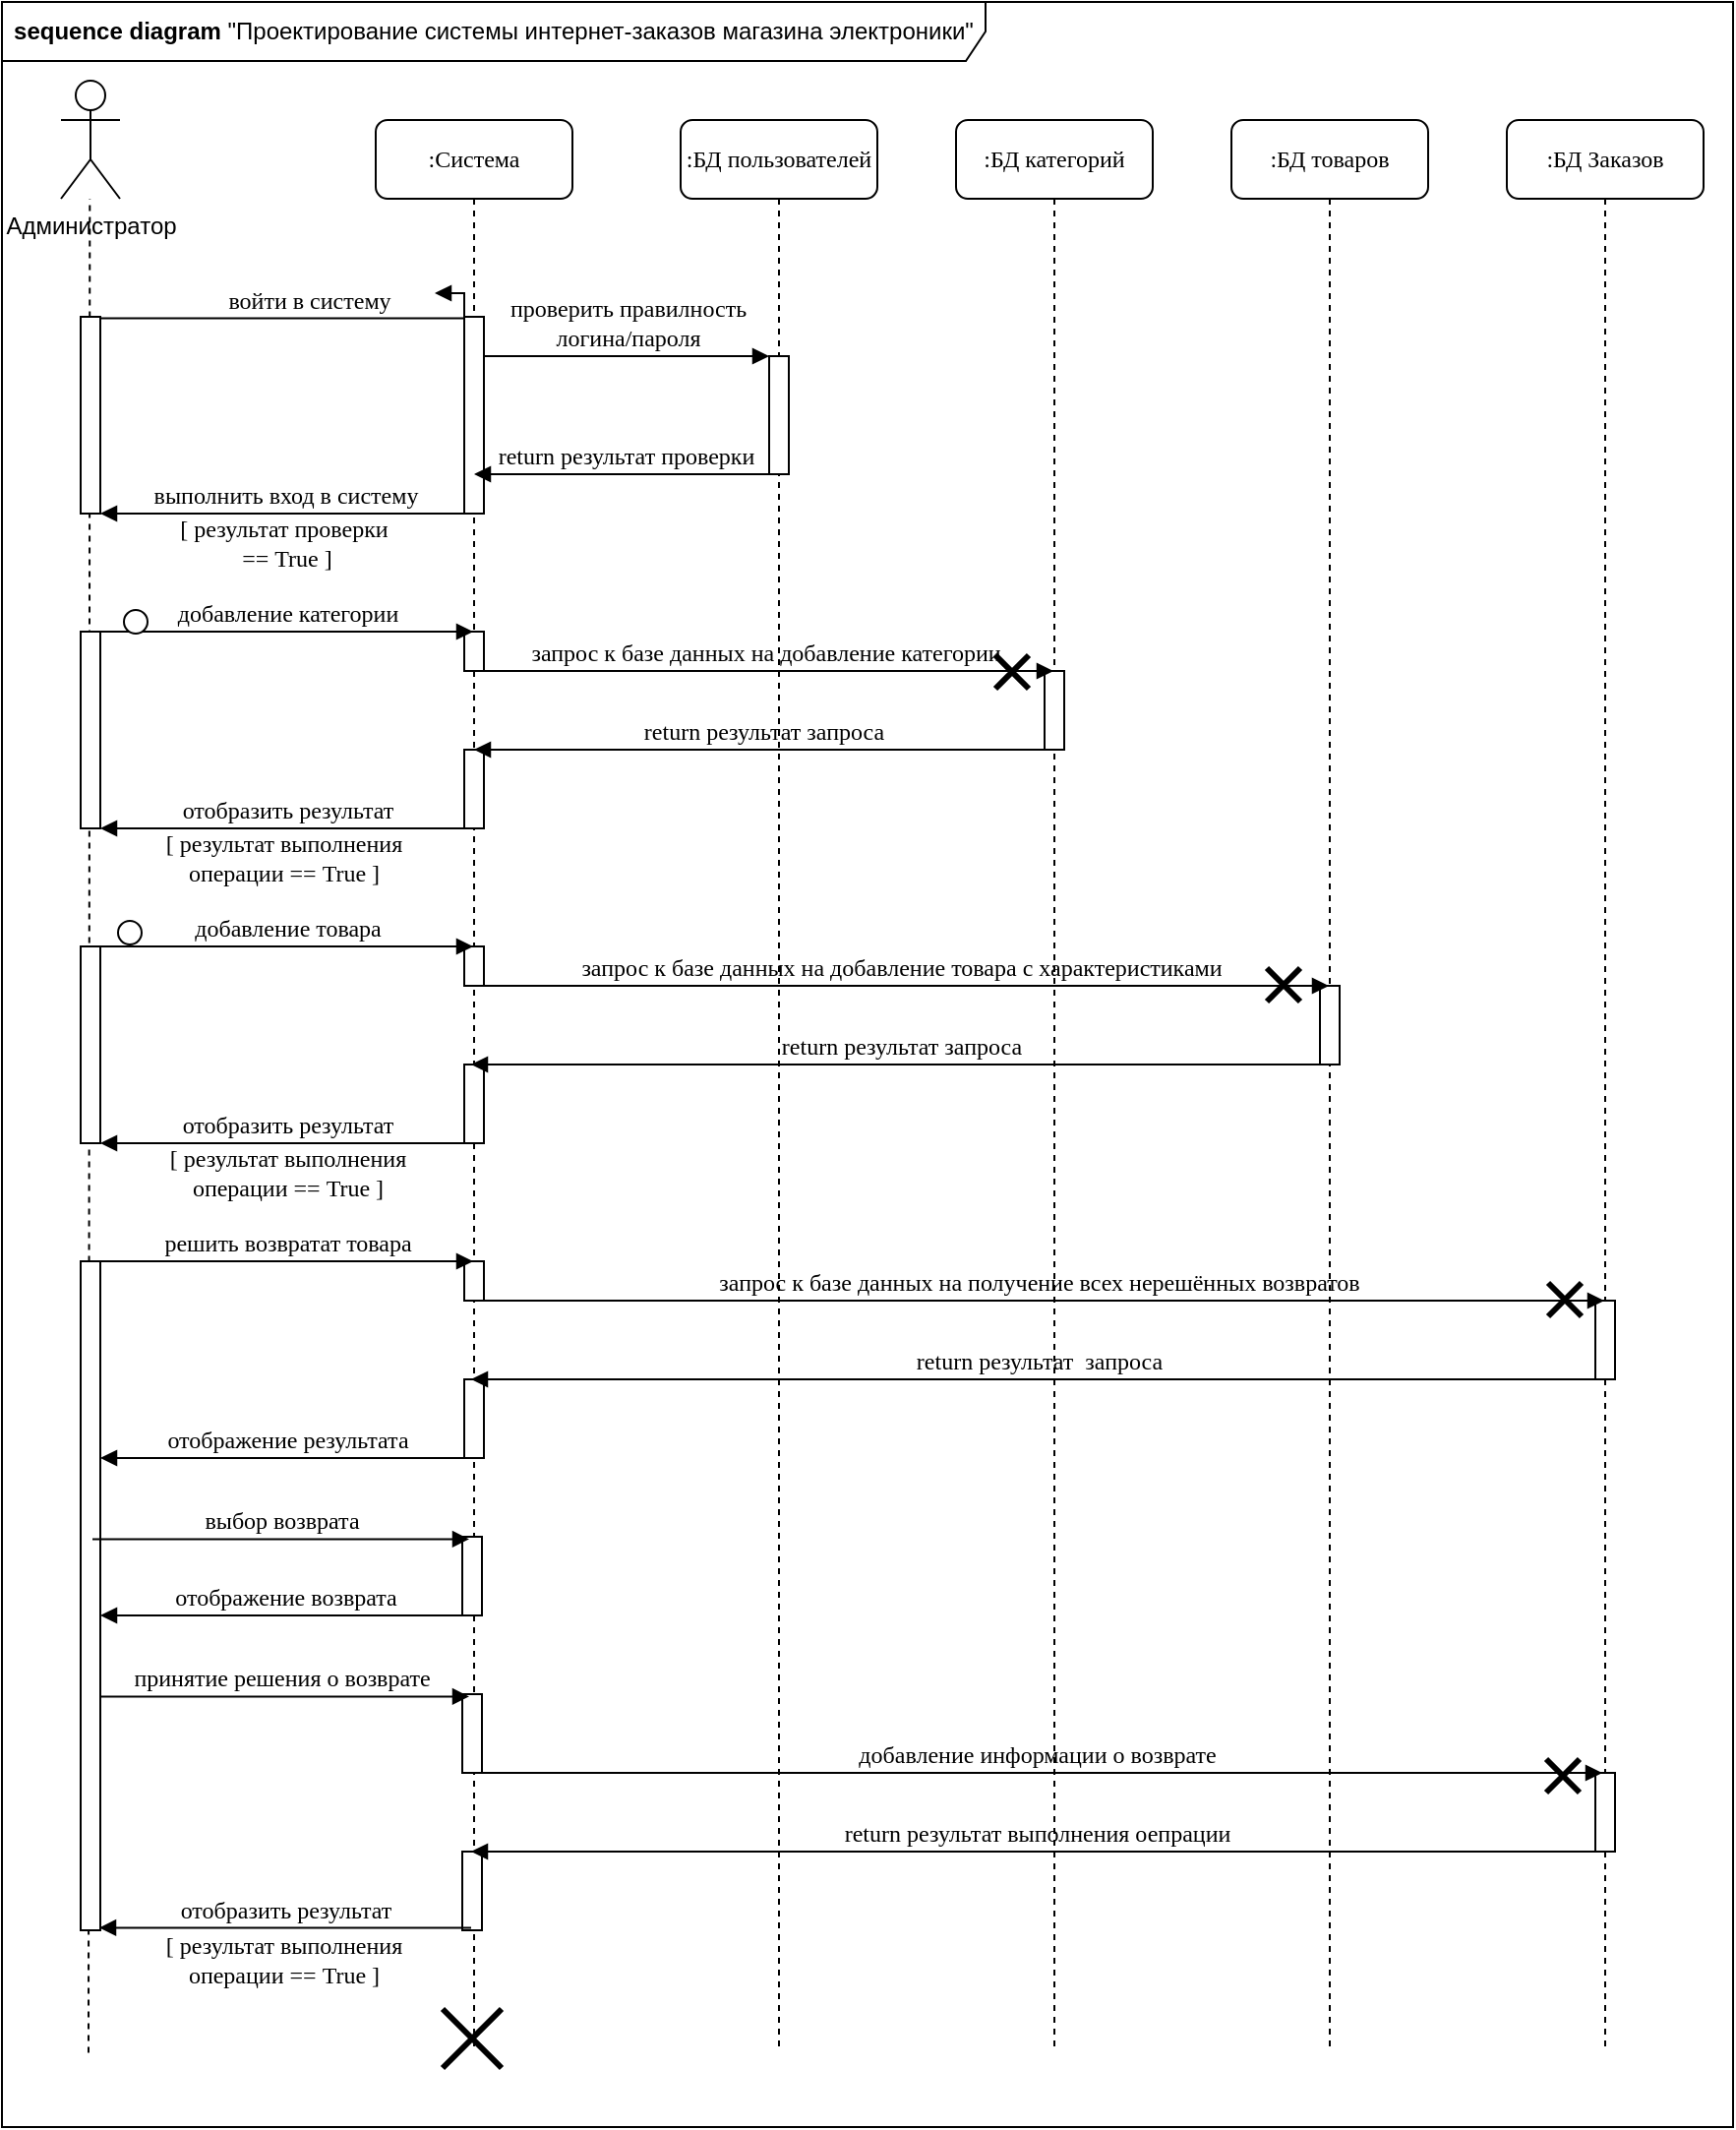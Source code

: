 <mxfile version="12.9.10" type="github">
  <diagram id="oVIxdxJxopVWfWYeocZR" name="Page-1">
    <mxGraphModel dx="969" dy="491" grid="1" gridSize="10" guides="1" tooltips="1" connect="1" arrows="1" fold="1" page="1" pageScale="1" pageWidth="1169" pageHeight="827" math="0" shadow="0">
      <root>
        <mxCell id="0" />
        <mxCell id="1" parent="0" />
        <mxCell id="8eUQbEYo9qWNAHGdR6pD-3" value="&lt;b&gt;sequence diagram&lt;/b&gt;&amp;nbsp;&quot;Проектирование системы интернет-заказов магазина электроники&quot;" style="shape=umlFrame;whiteSpace=wrap;html=1;width=500;height=30;" vertex="1" parent="1">
          <mxGeometry x="40" y="40" width="880" height="1080" as="geometry" />
        </mxCell>
        <mxCell id="8eUQbEYo9qWNAHGdR6pD-4" value=":Система" style="shape=umlLifeline;perimeter=lifelinePerimeter;whiteSpace=wrap;html=1;container=1;collapsible=0;recursiveResize=0;outlineConnect=0;rounded=1;shadow=0;comic=0;labelBackgroundColor=none;strokeWidth=1;fontFamily=Verdana;fontSize=12;align=center;" vertex="1" parent="1">
          <mxGeometry x="230" y="100" width="100" height="980" as="geometry" />
        </mxCell>
        <mxCell id="8eUQbEYo9qWNAHGdR6pD-5" value="" style="html=1;points=[];perimeter=orthogonalPerimeter;rounded=0;shadow=0;comic=0;labelBackgroundColor=none;strokeWidth=1;fontFamily=Verdana;fontSize=12;align=center;" vertex="1" parent="8eUQbEYo9qWNAHGdR6pD-4">
          <mxGeometry x="45" y="100" width="10" height="100" as="geometry" />
        </mxCell>
        <mxCell id="8eUQbEYo9qWNAHGdR6pD-6" value="" style="html=1;points=[];perimeter=orthogonalPerimeter;rounded=0;shadow=0;comic=0;labelBackgroundColor=none;strokeWidth=1;fontFamily=Verdana;fontSize=12;align=center;" vertex="1" parent="8eUQbEYo9qWNAHGdR6pD-4">
          <mxGeometry x="45" y="260" width="10" height="20" as="geometry" />
        </mxCell>
        <mxCell id="8eUQbEYo9qWNAHGdR6pD-7" value="" style="html=1;points=[];perimeter=orthogonalPerimeter;rounded=0;shadow=0;comic=0;labelBackgroundColor=none;strokeWidth=1;fontFamily=Verdana;fontSize=12;align=center;" vertex="1" parent="8eUQbEYo9qWNAHGdR6pD-4">
          <mxGeometry x="45" y="320" width="10" height="40" as="geometry" />
        </mxCell>
        <mxCell id="8eUQbEYo9qWNAHGdR6pD-8" value="" style="html=1;points=[];perimeter=orthogonalPerimeter;rounded=0;shadow=0;comic=0;labelBackgroundColor=none;strokeWidth=1;fontFamily=Verdana;fontSize=12;align=center;" vertex="1" parent="8eUQbEYo9qWNAHGdR6pD-4">
          <mxGeometry x="44" y="720" width="10" height="40" as="geometry" />
        </mxCell>
        <mxCell id="8eUQbEYo9qWNAHGdR6pD-12" value="" style="html=1;points=[];perimeter=orthogonalPerimeter;rounded=0;shadow=0;comic=0;labelBackgroundColor=none;strokeWidth=1;fontFamily=Verdana;fontSize=12;align=center;" vertex="1" parent="8eUQbEYo9qWNAHGdR6pD-4">
          <mxGeometry x="44" y="800" width="10" height="40" as="geometry" />
        </mxCell>
        <mxCell id="8eUQbEYo9qWNAHGdR6pD-13" value="принятие решения о возврате" style="html=1;verticalAlign=bottom;endArrow=block;labelBackgroundColor=none;fontFamily=Verdana;fontSize=12;elbow=vertical;exitX=0.7;exitY=0.706;exitDx=0;exitDy=0;exitPerimeter=0;" edge="1" parent="8eUQbEYo9qWNAHGdR6pD-4">
          <mxGeometry relative="1" as="geometry">
            <mxPoint x="-144.0" y="801.2" as="sourcePoint" />
            <mxPoint x="47.5" y="801.2" as="targetPoint" />
            <Array as="points" />
          </mxGeometry>
        </mxCell>
        <mxCell id="8eUQbEYo9qWNAHGdR6pD-14" value="" style="html=1;points=[];perimeter=orthogonalPerimeter;rounded=0;shadow=0;comic=0;labelBackgroundColor=none;strokeWidth=1;fontFamily=Verdana;fontSize=12;align=center;" vertex="1" parent="8eUQbEYo9qWNAHGdR6pD-4">
          <mxGeometry x="44" y="880" width="10" height="40" as="geometry" />
        </mxCell>
        <mxCell id="8eUQbEYo9qWNAHGdR6pD-83" value="" style="shape=umlDestroy;whiteSpace=wrap;html=1;strokeWidth=3;" vertex="1" parent="8eUQbEYo9qWNAHGdR6pD-4">
          <mxGeometry x="34" y="960" width="30" height="30" as="geometry" />
        </mxCell>
        <mxCell id="8eUQbEYo9qWNAHGdR6pD-15" value=":БД пользователей" style="shape=umlLifeline;perimeter=lifelinePerimeter;whiteSpace=wrap;html=1;container=1;collapsible=0;recursiveResize=0;outlineConnect=0;rounded=1;shadow=0;comic=0;labelBackgroundColor=none;strokeWidth=1;fontFamily=Verdana;fontSize=12;align=center;" vertex="1" parent="1">
          <mxGeometry x="385" y="100" width="100" height="980" as="geometry" />
        </mxCell>
        <mxCell id="8eUQbEYo9qWNAHGdR6pD-16" value="" style="html=1;points=[];perimeter=orthogonalPerimeter;rounded=0;shadow=0;comic=0;labelBackgroundColor=none;strokeWidth=1;fontFamily=Verdana;fontSize=12;align=center;" vertex="1" parent="8eUQbEYo9qWNAHGdR6pD-15">
          <mxGeometry x="45" y="120" width="10" height="60" as="geometry" />
        </mxCell>
        <mxCell id="8eUQbEYo9qWNAHGdR6pD-17" value=":БД категорий" style="shape=umlLifeline;perimeter=lifelinePerimeter;whiteSpace=wrap;html=1;container=1;collapsible=0;recursiveResize=0;outlineConnect=0;rounded=1;shadow=0;comic=0;labelBackgroundColor=none;strokeWidth=1;fontFamily=Verdana;fontSize=12;align=center;" vertex="1" parent="1">
          <mxGeometry x="525" y="100" width="100" height="980" as="geometry" />
        </mxCell>
        <mxCell id="8eUQbEYo9qWNAHGdR6pD-18" value="" style="html=1;points=[];perimeter=orthogonalPerimeter;rounded=0;shadow=0;comic=0;labelBackgroundColor=none;strokeWidth=1;fontFamily=Verdana;fontSize=12;align=center;" vertex="1" parent="8eUQbEYo9qWNAHGdR6pD-17">
          <mxGeometry x="45" y="280" width="10" height="40" as="geometry" />
        </mxCell>
        <mxCell id="8eUQbEYo9qWNAHGdR6pD-19" value=":БД товаров" style="shape=umlLifeline;perimeter=lifelinePerimeter;whiteSpace=wrap;html=1;container=1;collapsible=0;recursiveResize=0;outlineConnect=0;rounded=1;shadow=0;comic=0;labelBackgroundColor=none;strokeWidth=1;fontFamily=Verdana;fontSize=12;align=center;" vertex="1" parent="1">
          <mxGeometry x="665" y="100" width="100" height="980" as="geometry" />
        </mxCell>
        <mxCell id="8eUQbEYo9qWNAHGdR6pD-20" value="" style="html=1;points=[];perimeter=orthogonalPerimeter;rounded=0;shadow=0;comic=0;labelBackgroundColor=none;strokeWidth=1;fontFamily=Verdana;fontSize=12;align=center;" vertex="1" parent="8eUQbEYo9qWNAHGdR6pD-19">
          <mxGeometry x="45" y="440" width="10" height="40" as="geometry" />
        </mxCell>
        <mxCell id="8eUQbEYo9qWNAHGdR6pD-21" value=":БД Заказов" style="shape=umlLifeline;perimeter=lifelinePerimeter;whiteSpace=wrap;html=1;container=1;collapsible=0;recursiveResize=0;outlineConnect=0;rounded=1;shadow=0;comic=0;labelBackgroundColor=none;strokeWidth=1;fontFamily=Verdana;fontSize=12;align=center;" vertex="1" parent="1">
          <mxGeometry x="805" y="100" width="100" height="980" as="geometry" />
        </mxCell>
        <mxCell id="8eUQbEYo9qWNAHGdR6pD-23" value="" style="html=1;points=[];perimeter=orthogonalPerimeter;rounded=0;shadow=0;comic=0;labelBackgroundColor=none;strokeWidth=1;fontFamily=Verdana;fontSize=12;align=center;" vertex="1" parent="8eUQbEYo9qWNAHGdR6pD-21">
          <mxGeometry x="45" y="840" width="10" height="40" as="geometry" />
        </mxCell>
        <mxCell id="8eUQbEYo9qWNAHGdR6pD-24" value="войти в систему" style="html=1;verticalAlign=bottom;endArrow=block;labelBackgroundColor=none;fontFamily=Verdana;fontSize=12;elbow=vertical;rounded=0;edgeStyle=orthogonalEdgeStyle;exitX=1.04;exitY=0.008;exitDx=0;exitDy=0;exitPerimeter=0;" edge="1" parent="1" source="8eUQbEYo9qWNAHGdR6pD-30">
          <mxGeometry relative="1" as="geometry">
            <mxPoint x="205" y="210" as="sourcePoint" />
            <mxPoint x="260" y="188" as="targetPoint" />
            <Array as="points">
              <mxPoint x="275" y="201" />
              <mxPoint x="275" y="188" />
            </Array>
          </mxGeometry>
        </mxCell>
        <mxCell id="8eUQbEYo9qWNAHGdR6pD-25" value="проверить правилность&lt;br&gt;логина/пароля" style="html=1;verticalAlign=bottom;endArrow=block;entryX=0;entryY=0;labelBackgroundColor=none;fontFamily=Verdana;fontSize=12;edgeStyle=elbowEdgeStyle;elbow=vertical;" edge="1" parent="1" source="8eUQbEYo9qWNAHGdR6pD-5" target="8eUQbEYo9qWNAHGdR6pD-16">
          <mxGeometry relative="1" as="geometry">
            <mxPoint x="355" y="220" as="sourcePoint" />
          </mxGeometry>
        </mxCell>
        <mxCell id="8eUQbEYo9qWNAHGdR6pD-26" value="Администратор" style="shape=umlActor;verticalLabelPosition=bottom;labelBackgroundColor=#ffffff;verticalAlign=top;html=1;outlineConnect=0;" vertex="1" parent="1">
          <mxGeometry x="70" y="80" width="30" height="60" as="geometry" />
        </mxCell>
        <mxCell id="8eUQbEYo9qWNAHGdR6pD-27" value="return результат проверки" style="html=1;verticalAlign=bottom;endArrow=block;labelBackgroundColor=none;fontFamily=Verdana;fontSize=12;edgeStyle=elbowEdgeStyle;elbow=vertical;" edge="1" parent="1" source="8eUQbEYo9qWNAHGdR6pD-15" target="8eUQbEYo9qWNAHGdR6pD-4">
          <mxGeometry relative="1" as="geometry">
            <mxPoint x="290" y="229.69" as="sourcePoint" />
            <mxPoint x="440" y="230" as="targetPoint" />
            <Array as="points">
              <mxPoint x="360" y="280" />
            </Array>
          </mxGeometry>
        </mxCell>
        <mxCell id="8eUQbEYo9qWNAHGdR6pD-28" value="выполнить вход в систему" style="html=1;verticalAlign=bottom;endArrow=block;labelBackgroundColor=none;fontFamily=Verdana;fontSize=12;elbow=vertical;" edge="1" parent="1" target="8eUQbEYo9qWNAHGdR6pD-30">
          <mxGeometry relative="1" as="geometry">
            <mxPoint x="278.5" y="300" as="sourcePoint" />
            <mxPoint x="86" y="302" as="targetPoint" />
          </mxGeometry>
        </mxCell>
        <mxCell id="8eUQbEYo9qWNAHGdR6pD-29" value="" style="endArrow=none;dashed=1;html=1;strokeColor=#000000;exitX=0.05;exitY=0.965;exitDx=0;exitDy=0;exitPerimeter=0;" edge="1" parent="1" source="8eUQbEYo9qWNAHGdR6pD-3">
          <mxGeometry width="50" height="50" relative="1" as="geometry">
            <mxPoint x="84" y="1038" as="sourcePoint" />
            <mxPoint x="84.66" y="140" as="targetPoint" />
          </mxGeometry>
        </mxCell>
        <mxCell id="8eUQbEYo9qWNAHGdR6pD-30" value="" style="html=1;points=[];perimeter=orthogonalPerimeter;rounded=0;shadow=0;comic=0;labelBackgroundColor=none;strokeWidth=1;fontFamily=Verdana;fontSize=12;align=center;" vertex="1" parent="1">
          <mxGeometry x="80" y="200" width="10" height="100" as="geometry" />
        </mxCell>
        <mxCell id="8eUQbEYo9qWNAHGdR6pD-31" value="" style="html=1;points=[];perimeter=orthogonalPerimeter;rounded=0;shadow=0;comic=0;labelBackgroundColor=none;strokeWidth=1;fontFamily=Verdana;fontSize=12;align=center;" vertex="1" parent="1">
          <mxGeometry x="80" y="360" width="10" height="100" as="geometry" />
        </mxCell>
        <mxCell id="8eUQbEYo9qWNAHGdR6pD-32" value="добавление категории" style="html=1;verticalAlign=bottom;endArrow=block;labelBackgroundColor=none;fontFamily=Verdana;fontSize=12;elbow=vertical;exitX=1;exitY=0;exitDx=0;exitDy=0;exitPerimeter=0;" edge="1" parent="1" source="8eUQbEYo9qWNAHGdR6pD-31" target="8eUQbEYo9qWNAHGdR6pD-4">
          <mxGeometry relative="1" as="geometry">
            <mxPoint x="100" y="380" as="sourcePoint" />
            <mxPoint x="584.5" y="410" as="targetPoint" />
            <Array as="points" />
          </mxGeometry>
        </mxCell>
        <mxCell id="8eUQbEYo9qWNAHGdR6pD-33" value="запрос к базе данных на добавление категории&lt;span style=&quot;font-family: monospace ; font-size: 0px&quot;&gt;%3CmxGraphModel%3E%3Croot%3E%3CmxCell%20id%3D%220%22%2F%3E%3CmxCell%20id%3D%221%22%20parent%3D%220%22%2F%3E%3CmxCell%20id%3D%222%22%20value%3D%22%D0%BF%D0%BE%D0%B8%D1%81%D0%BA%20%D0%BF%D0%BE%20%D1%85%D0%B0%D1%80%D0%B0%D0%BA%D1%82%D0%B5%D1%80%D0%B8%D1%81%D1%82%D0%B8%D0%BA%D0%B0%D0%BC%22%20style%3D%22html%3D1%3BverticalAlign%3Dbottom%3BendArrow%3Dblock%3BlabelBackgroundColor%3Dnone%3BfontFamily%3DVerdana%3BfontSize%3D12%3Belbow%3Dvertical%3BexitX%3D1%3BexitY%3D0%3BexitDx%3D0%3BexitDy%3D0%3BexitPerimeter%3D0%3B%22%20edge%3D%221%22%20parent%3D%221%22%3E%3CmxGeometry%20relative%3D%221%22%20as%3D%22geometry%22%3E%3CmxPoint%20x%3D%2250%22%20y%3D%22360%22%20as%3D%22sourcePoint%22%2F%3E%3CmxPoint%20x%3D%22239.5%22%20y%3D%22360%22%20as%3D%22targetPoint%22%2F%3E%3CArray%20as%3D%22points%22%2F%3E%3C%2FmxGeometry%3E%3C%2FmxCell%3E%3C%2Froot%3E%3C%2FmxGraphModel%3E&lt;/span&gt;" style="html=1;verticalAlign=bottom;endArrow=block;labelBackgroundColor=none;fontFamily=Verdana;fontSize=12;elbow=vertical;" edge="1" parent="1" source="8eUQbEYo9qWNAHGdR6pD-4" target="8eUQbEYo9qWNAHGdR6pD-17">
          <mxGeometry relative="1" as="geometry">
            <mxPoint x="310" y="370" as="sourcePoint" />
            <mxPoint x="499.5" y="370" as="targetPoint" />
            <Array as="points">
              <mxPoint x="510" y="380" />
            </Array>
          </mxGeometry>
        </mxCell>
        <mxCell id="8eUQbEYo9qWNAHGdR6pD-34" value="return результат запроса" style="html=1;verticalAlign=bottom;endArrow=block;labelBackgroundColor=none;fontFamily=Verdana;fontSize=12;elbow=vertical;" edge="1" parent="1" source="8eUQbEYo9qWNAHGdR6pD-17" target="8eUQbEYo9qWNAHGdR6pD-4">
          <mxGeometry relative="1" as="geometry">
            <mxPoint x="289.667" y="390" as="sourcePoint" />
            <mxPoint x="724.5" y="390" as="targetPoint" />
            <Array as="points">
              <mxPoint x="530" y="420" />
            </Array>
          </mxGeometry>
        </mxCell>
        <mxCell id="8eUQbEYo9qWNAHGdR6pD-35" value="отобразить результат" style="html=1;verticalAlign=bottom;endArrow=block;labelBackgroundColor=none;fontFamily=Verdana;fontSize=12;elbow=vertical;" edge="1" parent="1" source="8eUQbEYo9qWNAHGdR6pD-4" target="8eUQbEYo9qWNAHGdR6pD-31">
          <mxGeometry relative="1" as="geometry">
            <mxPoint x="90" y="470" as="sourcePoint" />
            <mxPoint x="85" y="450" as="targetPoint" />
            <Array as="points">
              <mxPoint x="190" y="460" />
            </Array>
          </mxGeometry>
        </mxCell>
        <mxCell id="8eUQbEYo9qWNAHGdR6pD-36" value="" style="html=1;points=[];perimeter=orthogonalPerimeter;rounded=0;shadow=0;comic=0;labelBackgroundColor=none;strokeWidth=1;fontFamily=Verdana;fontSize=12;align=center;" vertex="1" parent="1">
          <mxGeometry x="275" y="520" width="10" height="20" as="geometry" />
        </mxCell>
        <mxCell id="8eUQbEYo9qWNAHGdR6pD-37" value="" style="html=1;points=[];perimeter=orthogonalPerimeter;rounded=0;shadow=0;comic=0;labelBackgroundColor=none;strokeWidth=1;fontFamily=Verdana;fontSize=12;align=center;" vertex="1" parent="1">
          <mxGeometry x="275" y="580" width="10" height="40" as="geometry" />
        </mxCell>
        <mxCell id="8eUQbEYo9qWNAHGdR6pD-38" value="" style="html=1;points=[];perimeter=orthogonalPerimeter;rounded=0;shadow=0;comic=0;labelBackgroundColor=none;strokeWidth=1;fontFamily=Verdana;fontSize=12;align=center;" vertex="1" parent="1">
          <mxGeometry x="80" y="520" width="10" height="100" as="geometry" />
        </mxCell>
        <mxCell id="8eUQbEYo9qWNAHGdR6pD-39" value="добавление товара" style="html=1;verticalAlign=bottom;endArrow=block;labelBackgroundColor=none;fontFamily=Verdana;fontSize=12;elbow=vertical;exitX=1;exitY=0;exitDx=0;exitDy=0;exitPerimeter=0;" edge="1" parent="1" source="8eUQbEYo9qWNAHGdR6pD-38">
          <mxGeometry relative="1" as="geometry">
            <mxPoint x="100" y="540" as="sourcePoint" />
            <mxPoint x="279.5" y="520" as="targetPoint" />
            <Array as="points" />
          </mxGeometry>
        </mxCell>
        <mxCell id="8eUQbEYo9qWNAHGdR6pD-40" value="запрос к базе данных на добавление товара с характеристиками&lt;span style=&quot;font-family: monospace ; font-size: 0px&quot;&gt;% на товар 3CmxGraphModel%3E%3Croot%3E%3CmxCell%20id%3D%220%22%2F%3E%3CmxCell%20id%3D%221%22%20parent%3D%220%22%2F%3E%3CmxCell%20id%3D%222%22%20value%3D%22%D0%BF%D0%BE%D0%B8%D1%81%D0%BA%20%D0%BF%D0%BE%20%D1%85%D0%B0%D1%80%D0%B0%D0%BA%D1%82%D0%B5%D1%80%D0%B8%D1%81%D1%82%D0%B8%D0%BA%D0%B0%D0%BC%22%20style%3D%22html%3D1%3BverticalAlign%3Dbottom%3BendArrow%3Dblock%3BlabelBackgroundColor%3Dnone%3BfontFamily%3DVerdana%3BfontSize%3D12%3Belbow%3Dvertical%3BexitX%3D1%3BexitY%3D0%3BexitDx%3D0%3BexitDy%3D0%3BexitPerimeter%3D0%3B%22%20edge%3D%221%22%20parent%3D%221%22%3E%3CmxGeometry%20relative%3D%221%22%20as%3D%22geometry%22%3E%3CmxPoint%20x%3D%2250%22%20y%3D%22360%22%20as%3D%22sourcePoint%22%2F%3E%3CmxPoint%20x%3D%22239.5%22%20y%3D%22360%22%20as%3D%22targetPoint%22%2F%3E%3CArray%20as%3D%22points%22%2F%3E%3C%2FmxGeometry%3E%3C%2FmxCell%3E%3C%2Froot%3E%3C%2FmxGraphModel%3E п&lt;/span&gt;" style="html=1;verticalAlign=bottom;endArrow=block;labelBackgroundColor=none;fontFamily=Verdana;fontSize=12;elbow=vertical;" edge="1" parent="1" target="8eUQbEYo9qWNAHGdR6pD-19">
          <mxGeometry relative="1" as="geometry">
            <mxPoint x="278.5" y="540" as="sourcePoint" />
            <mxPoint x="574.5" y="540" as="targetPoint" />
            <Array as="points">
              <mxPoint x="510" y="540" />
            </Array>
          </mxGeometry>
        </mxCell>
        <mxCell id="8eUQbEYo9qWNAHGdR6pD-41" value="return результат запроса" style="html=1;verticalAlign=bottom;endArrow=block;labelBackgroundColor=none;fontFamily=Verdana;fontSize=12;elbow=vertical;" edge="1" parent="1" source="8eUQbEYo9qWNAHGdR6pD-19">
          <mxGeometry relative="1" as="geometry">
            <mxPoint x="574.5" y="580" as="sourcePoint" />
            <mxPoint x="278.5" y="580" as="targetPoint" />
            <Array as="points">
              <mxPoint x="530" y="580" />
            </Array>
          </mxGeometry>
        </mxCell>
        <mxCell id="8eUQbEYo9qWNAHGdR6pD-42" value="отобразить результат" style="html=1;verticalAlign=bottom;endArrow=block;labelBackgroundColor=none;fontFamily=Verdana;fontSize=12;elbow=vertical;" edge="1" parent="1" target="8eUQbEYo9qWNAHGdR6pD-38">
          <mxGeometry relative="1" as="geometry">
            <mxPoint x="279.5" y="620" as="sourcePoint" />
            <mxPoint x="85" y="610" as="targetPoint" />
            <Array as="points">
              <mxPoint x="190" y="620" />
            </Array>
          </mxGeometry>
        </mxCell>
        <mxCell id="8eUQbEYo9qWNAHGdR6pD-50" value="" style="shape=umlDestroy;whiteSpace=wrap;html=1;strokeWidth=3;" vertex="1" parent="1">
          <mxGeometry x="545" y="372" width="17" height="17" as="geometry" />
        </mxCell>
        <mxCell id="8eUQbEYo9qWNAHGdR6pD-51" value="" style="shape=umlDestroy;whiteSpace=wrap;html=1;strokeWidth=3;" vertex="1" parent="1">
          <mxGeometry x="683" y="531" width="17" height="17" as="geometry" />
        </mxCell>
        <mxCell id="8eUQbEYo9qWNAHGdR6pD-53" value="" style="ellipse;html=1;shape=startState;fillColor=#FFFFFF;strokeColor=#000000;" vertex="1" parent="1">
          <mxGeometry x="95" y="503" width="20" height="20" as="geometry" />
        </mxCell>
        <mxCell id="8eUQbEYo9qWNAHGdR6pD-54" value="" style="ellipse;html=1;shape=startState;fillColor=#FFFFFF;strokeColor=#000000;" vertex="1" parent="1">
          <mxGeometry x="98" y="345" width="20" height="20" as="geometry" />
        </mxCell>
        <mxCell id="8eUQbEYo9qWNAHGdR6pD-65" value="" style="html=1;points=[];perimeter=orthogonalPerimeter;rounded=0;shadow=0;comic=0;labelBackgroundColor=none;strokeWidth=1;fontFamily=Verdana;fontSize=12;align=center;" vertex="1" parent="1">
          <mxGeometry x="850" y="700" width="10" height="40" as="geometry" />
        </mxCell>
        <mxCell id="8eUQbEYo9qWNAHGdR6pD-66" value="" style="html=1;points=[];perimeter=orthogonalPerimeter;rounded=0;shadow=0;comic=0;labelBackgroundColor=none;strokeWidth=1;fontFamily=Verdana;fontSize=12;align=center;" vertex="1" parent="1">
          <mxGeometry x="275" y="680" width="10" height="20" as="geometry" />
        </mxCell>
        <mxCell id="8eUQbEYo9qWNAHGdR6pD-67" value="" style="html=1;points=[];perimeter=orthogonalPerimeter;rounded=0;shadow=0;comic=0;labelBackgroundColor=none;strokeWidth=1;fontFamily=Verdana;fontSize=12;align=center;" vertex="1" parent="1">
          <mxGeometry x="275" y="740" width="10" height="40" as="geometry" />
        </mxCell>
        <mxCell id="8eUQbEYo9qWNAHGdR6pD-68" value="" style="html=1;points=[];perimeter=orthogonalPerimeter;rounded=0;shadow=0;comic=0;labelBackgroundColor=none;strokeWidth=1;fontFamily=Verdana;fontSize=12;align=center;" vertex="1" parent="1">
          <mxGeometry x="80" y="680" width="10" height="340" as="geometry" />
        </mxCell>
        <mxCell id="8eUQbEYo9qWNAHGdR6pD-69" value="решить возвратат товара" style="html=1;verticalAlign=bottom;endArrow=block;labelBackgroundColor=none;fontFamily=Verdana;fontSize=12;elbow=vertical;exitX=1;exitY=0;exitDx=0;exitDy=0;exitPerimeter=0;" edge="1" parent="1" source="8eUQbEYo9qWNAHGdR6pD-68">
          <mxGeometry relative="1" as="geometry">
            <mxPoint x="100" y="700" as="sourcePoint" />
            <mxPoint x="279.5" y="680" as="targetPoint" />
            <Array as="points" />
          </mxGeometry>
        </mxCell>
        <mxCell id="8eUQbEYo9qWNAHGdR6pD-70" value="запрос к базе данных на получение всех нерешённых возвратов&lt;span style=&quot;font-family: monospace ; font-size: 0px&quot;&gt;%3CmxGraphModel%3E%3Croot%3E%3CmxCell%20id%3D%220%22%2F%3E%3CmxCell%20id%3D%221%22%20parent%3D%220%22%2F%3E%3CmxCell%20id%3D%222%22%20value%3D%22%D0%BF%D0%BE%D0%B8%D1%81%D0%BA%20%D0%BF%D0%BE%20%D1%85%D0%B0%D1%80%D0%B0%D0%BA%D1%82%D0%B5%D1%80%D0%B8%D1%81%D1%82%D0%B8%D0%BA%D0%B0%D0%BC%22%20style%3D%22html%3D1%3BverticalAlign%3Dbottom%3BendArrow%3Dblock%3BlabelBackgroundColor%3Dnone%3BfontFamily%3DVerdana%3BfontSize%3D12%3Belbow%3Dvertical%3BexitX%3D1%3BexitY%3D0%3BexitDx%3D0%3BexitDy%3D0%3BexitPerimeter%3D0%3B%22%20edge%3D%221%22%20parent%3D%221%22%3E%3CmxGeometry%20relative%3D%221%22%20as%3D%22geometry%22%3E%3CmxPoint%20x%3D%2250%22%20y%3D%22360%22%20as%3D%22sourcePoint%22%2F%3E%3CmxPoint%20x%3D%22239.5%22%20y%3D%22360%22%20as%3D%22targetPoint%22%2F%3E%3CArray%20as%3D%22points%22%2F%3E%3C%2FmxGeometry%3E%3C%2FmxCell%3E%3C%2Froot%3E%3C%2FmxGraphModel%3E&amp;nbsp; на&amp;nbsp;&lt;/span&gt;" style="html=1;verticalAlign=bottom;endArrow=block;labelBackgroundColor=none;fontFamily=Verdana;fontSize=12;elbow=vertical;" edge="1" parent="1">
          <mxGeometry relative="1" as="geometry">
            <mxPoint x="278.5" y="700" as="sourcePoint" />
            <mxPoint x="854.5" y="700" as="targetPoint" />
            <Array as="points">
              <mxPoint x="510" y="700" />
            </Array>
          </mxGeometry>
        </mxCell>
        <mxCell id="8eUQbEYo9qWNAHGdR6pD-71" value="return результат&amp;nbsp; запроса" style="html=1;verticalAlign=bottom;endArrow=block;labelBackgroundColor=none;fontFamily=Verdana;fontSize=12;elbow=vertical;" edge="1" parent="1">
          <mxGeometry relative="1" as="geometry">
            <mxPoint x="854.5" y="740" as="sourcePoint" />
            <mxPoint x="278.5" y="740" as="targetPoint" />
            <Array as="points">
              <mxPoint x="530" y="740" />
            </Array>
          </mxGeometry>
        </mxCell>
        <mxCell id="8eUQbEYo9qWNAHGdR6pD-72" value="отображение результата" style="html=1;verticalAlign=bottom;endArrow=block;labelBackgroundColor=none;fontFamily=Verdana;fontSize=12;elbow=vertical;" edge="1" parent="1" target="8eUQbEYo9qWNAHGdR6pD-68">
          <mxGeometry relative="1" as="geometry">
            <mxPoint x="279.5" y="780" as="sourcePoint" />
            <mxPoint x="85" y="770" as="targetPoint" />
            <Array as="points">
              <mxPoint x="190" y="780" />
            </Array>
          </mxGeometry>
        </mxCell>
        <mxCell id="8eUQbEYo9qWNAHGdR6pD-73" value="" style="shape=umlDestroy;whiteSpace=wrap;html=1;strokeWidth=3;" vertex="1" parent="1">
          <mxGeometry x="826" y="691" width="17" height="17" as="geometry" />
        </mxCell>
        <mxCell id="8eUQbEYo9qWNAHGdR6pD-74" value="выбор возврата" style="html=1;verticalAlign=bottom;endArrow=block;labelBackgroundColor=none;fontFamily=Verdana;fontSize=12;elbow=vertical;exitX=0.7;exitY=0.706;exitDx=0;exitDy=0;exitPerimeter=0;" edge="1" parent="1">
          <mxGeometry relative="1" as="geometry">
            <mxPoint x="86" y="821.2" as="sourcePoint" />
            <mxPoint x="277.5" y="821.2" as="targetPoint" />
            <Array as="points" />
          </mxGeometry>
        </mxCell>
        <mxCell id="8eUQbEYo9qWNAHGdR6pD-75" value="отображение возврата" style="html=1;verticalAlign=bottom;endArrow=block;labelBackgroundColor=none;fontFamily=Verdana;fontSize=12;elbow=vertical;" edge="1" parent="1" target="8eUQbEYo9qWNAHGdR6pD-68">
          <mxGeometry relative="1" as="geometry">
            <mxPoint x="278.5" y="860" as="sourcePoint" />
            <mxPoint x="303.5" y="890" as="targetPoint" />
            <Array as="points">
              <mxPoint x="199" y="860" />
            </Array>
          </mxGeometry>
        </mxCell>
        <mxCell id="8eUQbEYo9qWNAHGdR6pD-76" value="добавление информации о возврате" style="html=1;verticalAlign=bottom;endArrow=block;labelBackgroundColor=none;fontFamily=Verdana;fontSize=12;elbow=vertical;" edge="1" parent="1">
          <mxGeometry relative="1" as="geometry">
            <mxPoint x="278.5" y="940" as="sourcePoint" />
            <mxPoint x="853.5" y="940" as="targetPoint" />
            <Array as="points">
              <mxPoint x="369" y="940" />
            </Array>
          </mxGeometry>
        </mxCell>
        <mxCell id="8eUQbEYo9qWNAHGdR6pD-77" value="return результат выполнения оепрации" style="html=1;verticalAlign=bottom;endArrow=block;labelBackgroundColor=none;fontFamily=Verdana;fontSize=12;elbow=vertical;" edge="1" parent="1">
          <mxGeometry relative="1" as="geometry">
            <mxPoint x="853.5" y="980" as="sourcePoint" />
            <mxPoint x="278.5" y="980" as="targetPoint" />
            <Array as="points">
              <mxPoint x="379" y="980" />
            </Array>
          </mxGeometry>
        </mxCell>
        <mxCell id="8eUQbEYo9qWNAHGdR6pD-78" value="отобразить результат" style="html=1;verticalAlign=bottom;endArrow=block;labelBackgroundColor=none;fontFamily=Verdana;fontSize=12;elbow=vertical;entryX=0.95;entryY=0.997;entryDx=0;entryDy=0;entryPerimeter=0;" edge="1" parent="1">
          <mxGeometry relative="1" as="geometry">
            <mxPoint x="278.5" y="1018.74" as="sourcePoint" />
            <mxPoint x="89.5" y="1018.74" as="targetPoint" />
            <Array as="points" />
          </mxGeometry>
        </mxCell>
        <mxCell id="8eUQbEYo9qWNAHGdR6pD-82" value="" style="shape=umlDestroy;whiteSpace=wrap;html=1;strokeWidth=3;" vertex="1" parent="1">
          <mxGeometry x="825" y="933" width="17" height="17" as="geometry" />
        </mxCell>
        <mxCell id="8eUQbEYo9qWNAHGdR6pD-86" value="&lt;span style=&quot;font-family: &amp;#34;verdana&amp;#34;&quot;&gt;[ результат проверки&lt;/span&gt;&lt;br style=&quot;font-family: &amp;#34;verdana&amp;#34;&quot;&gt;&lt;span style=&quot;font-family: &amp;#34;verdana&amp;#34;&quot;&gt;&amp;nbsp;== True ]&lt;/span&gt;" style="text;html=1;align=center;verticalAlign=middle;resizable=0;points=[];autosize=1;" vertex="1" parent="1">
          <mxGeometry x="123" y="300" width="120" height="30" as="geometry" />
        </mxCell>
        <mxCell id="8eUQbEYo9qWNAHGdR6pD-87" value="&lt;span style=&quot;font-family: &amp;#34;verdana&amp;#34;&quot;&gt;[ результат выполнения&lt;/span&gt;&lt;br style=&quot;font-family: &amp;#34;verdana&amp;#34;&quot;&gt;&lt;span style=&quot;font-family: &amp;#34;verdana&amp;#34;&quot;&gt;операции == True ]&lt;/span&gt;" style="text;html=1;align=center;verticalAlign=middle;resizable=0;points=[];autosize=1;" vertex="1" parent="1">
          <mxGeometry x="113" y="460" width="140" height="30" as="geometry" />
        </mxCell>
        <mxCell id="8eUQbEYo9qWNAHGdR6pD-88" value="&lt;span style=&quot;font-family: &amp;#34;verdana&amp;#34;&quot;&gt;[ результат выполнения&lt;/span&gt;&lt;br style=&quot;font-family: &amp;#34;verdana&amp;#34;&quot;&gt;&lt;span style=&quot;font-family: &amp;#34;verdana&amp;#34;&quot;&gt;операции == True ]&lt;/span&gt;" style="text;html=1;align=center;verticalAlign=middle;resizable=0;points=[];autosize=1;" vertex="1" parent="1">
          <mxGeometry x="115" y="620" width="140" height="30" as="geometry" />
        </mxCell>
        <mxCell id="8eUQbEYo9qWNAHGdR6pD-89" value="&lt;span style=&quot;font-family: &amp;#34;verdana&amp;#34;&quot;&gt;[ результат выполнения&lt;/span&gt;&lt;br style=&quot;font-family: &amp;#34;verdana&amp;#34;&quot;&gt;&lt;span style=&quot;font-family: &amp;#34;verdana&amp;#34;&quot;&gt;операции == True ]&lt;/span&gt;" style="text;html=1;align=center;verticalAlign=middle;resizable=0;points=[];autosize=1;" vertex="1" parent="1">
          <mxGeometry x="113" y="1020" width="140" height="30" as="geometry" />
        </mxCell>
      </root>
    </mxGraphModel>
  </diagram>
</mxfile>
